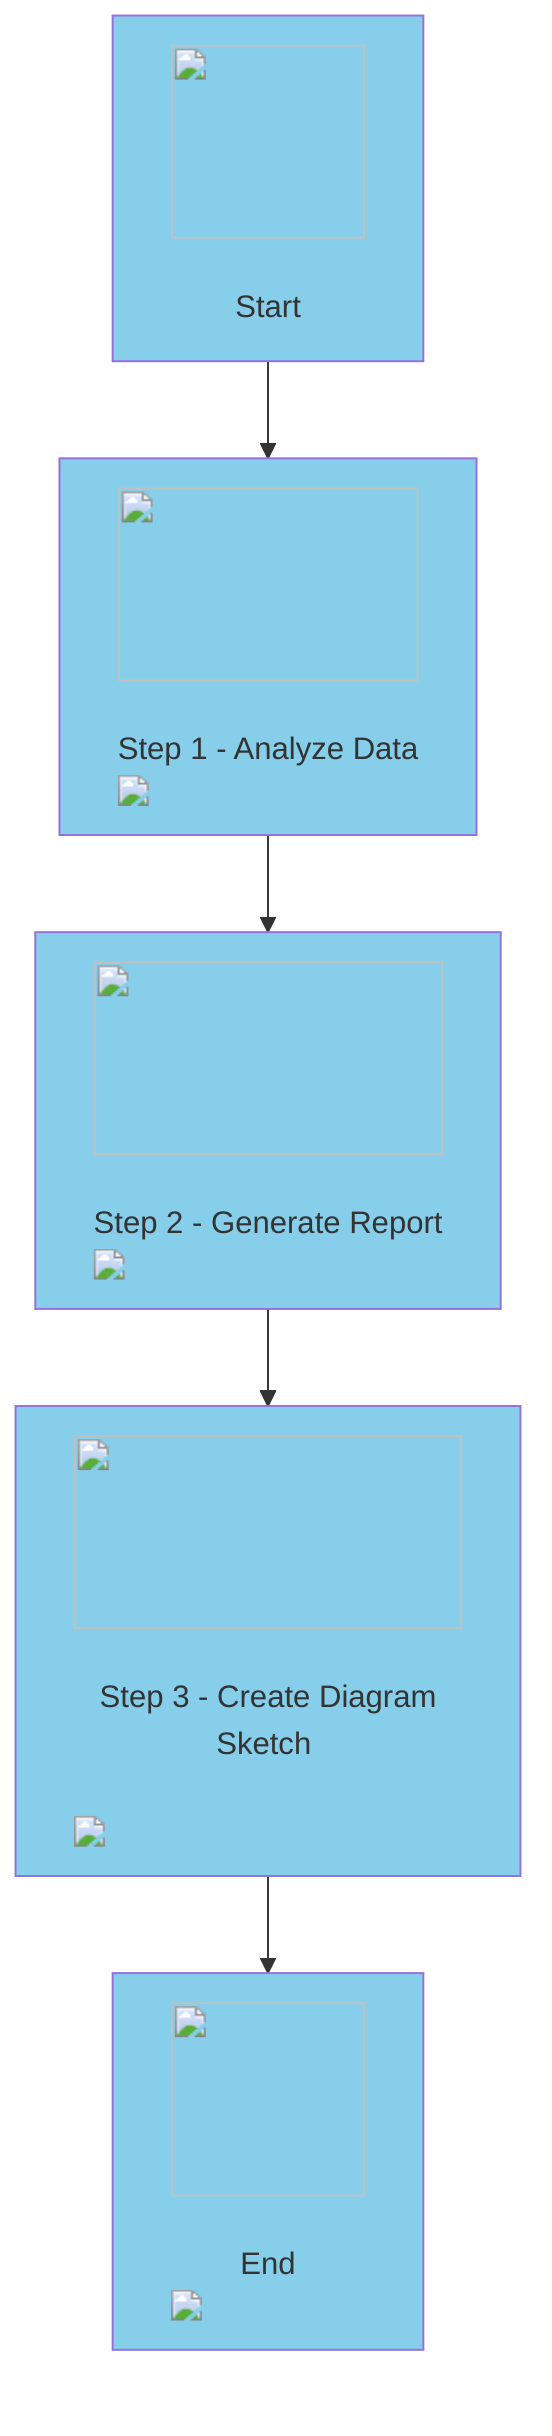 graph TD;
    A["<img src='icons/database.svg' width=100 height=100/> <br/> Start"]:::data --> B["<img src='icons/file.svg' width=100 height=100/> <br/> Step 1 - Analyze Data <br/> <img src='dummy_plots/barplot_template.svg'/>"]:::data --> C["<img src='icons/table.svg' width=100 height=100/> <br/> Step 2 - Generate Report <br/> <img src='dummy_plots/lineplot_template.svg'/>"]:::data --> D["<img src='icons/brain.svg' width=100 height=100/> <br/> Step 3 - Create Diagram Sketch <br/> <img src='dummy_plots/scatter_plot_template.svg'/>"]:::data --> E["<img src='icons/image.svg' width=100 height=100/> <br/> End <br/> <img src='dummy_plots/hist_template.svg'/>"]:::data;

    classDef data fill:#87CEEB;